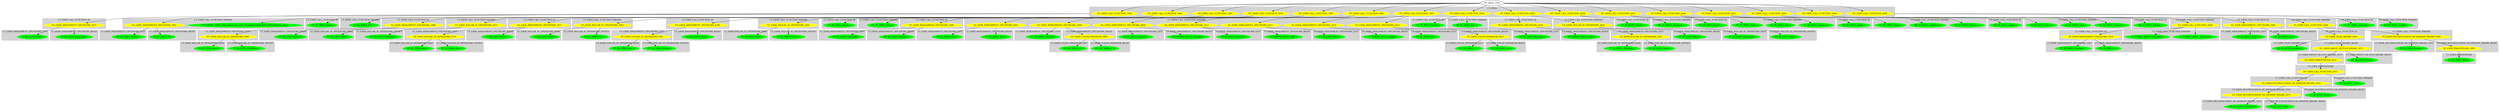 digraph {

subgraph cluster0 {
 node [style=filled,color=white];
 style=filled;
 color=lightgrey;
 label = "CT_PROG";

"NT_EXPR_CALL_FUNCTION_1956"
 [fillcolor = yellow]
"NT_EXPR_CALL_FUNCTION_1964"
 [fillcolor = yellow]
"NT_EXPR_CALL_FUNCTION_1967"
 [fillcolor = yellow]
"NT_EXPR_CALL_FUNCTION_1976"
 [fillcolor = yellow]
"NT_EXPR_CALL_FUNCTION_1985"
 [fillcolor = yellow]
"NT_EXPR_CALL_FUNCTION_1994"
 [fillcolor = yellow]
"NT_EXPR_CALL_FUNCTION_1997"
 [fillcolor = yellow]
"NT_EXPR_CALL_FUNCTION_2026"
 [fillcolor = yellow]
"NT_EXPR_CALL_FUNCTION_2029"
 [fillcolor = yellow]
"NT_EXPR_CALL_FUNCTION_2038"
 [fillcolor = yellow]
"NT_EXPR_CALL_FUNCTION_2041"
 [fillcolor = yellow]
"NT_EXPR_CALL_FUNCTION_2046"
 [fillcolor = yellow]
"NT_EXPR_CALL_FUNCTION_2051"
 [fillcolor = yellow]
"NT_EXPR_CALL_FUNCTION_2056"
 [fillcolor = yellow]
"NT_EXPR_CALL_FUNCTION_2064"
 [fillcolor = yellow]
"NT_EXPR_CALL_FUNCTION_2085"
 [fillcolor = yellow]
}
"NT_PROG_1955"->"NT_EXPR_CALL_FUNCTION_1956"
subgraph cluster1 {
 node [style=filled,color=white];
 style=filled;
 color=lightgrey;
 label = "CT_EXPR_CALL_FUNCTION_ID";

"NT_EXPR_ASSIGNMENT_OPETATORS_1957"
 [fillcolor = yellow]
}
subgraph cluster2 {
 node [style=filled,color=white];
 style=filled;
 color=lightgrey;
 label = "CT_EXPR_CALL_FUNCTION_PARAMS";

"NT_STRING_1960< http://www.uvm.edu/~dhowell/methods8/DataFiles/Tab14-7.dat >"
 [fillcolor = green]
"NT_EXPR_ASSIGNMENT_OPETATORS_1961"
 [fillcolor = yellow]
}
"NT_EXPR_CALL_FUNCTION_1956"->"NT_EXPR_ASSIGNMENT_OPETATORS_1957"
subgraph cluster3 {
 node [style=filled,color=white];
 style=filled;
 color=lightgrey;
 label = "CT_EXPR_ASSIGNMENT_OPETATORS_LEFT";

"NT_ID_1958< data >"
 [fillcolor = green]
}
subgraph cluster4 {
 node [style=filled,color=white];
 style=filled;
 color=lightgrey;
 label = "CT_EXPR_ASSIGNMENT_OPETATORS_RIGHT";

"NT_ID_1959< read.table >"
 [fillcolor = green]
}
"NT_EXPR_ASSIGNMENT_OPETATORS_1957"->"NT_ID_1958< data >"
"NT_EXPR_ASSIGNMENT_OPETATORS_1957"->"NT_ID_1959< read.table >"
"NT_EXPR_CALL_FUNCTION_1956"->"NT_STRING_1960< http://www.uvm.edu/~dhowell/methods8/DataFiles/Tab14-7.dat >"
"NT_EXPR_CALL_FUNCTION_1956"->"NT_EXPR_ASSIGNMENT_OPETATORS_1961"
subgraph cluster5 {
 node [style=filled,color=white];
 style=filled;
 color=lightgrey;
 label = "CT_EXPR_ASSIGNMENT_OPETATORS_LEFT";

"NT_ID_1962< header >"
 [fillcolor = green]
}
subgraph cluster6 {
 node [style=filled,color=white];
 style=filled;
 color=lightgrey;
 label = "CT_EXPR_ASSIGNMENT_OPETATORS_RIGHT";

"NT_ID_1963< T >"
 [fillcolor = green]
}
"NT_EXPR_ASSIGNMENT_OPETATORS_1961"->"NT_ID_1962< header >"
"NT_EXPR_ASSIGNMENT_OPETATORS_1961"->"NT_ID_1963< T >"
"NT_PROG_1955"->"NT_EXPR_CALL_FUNCTION_1964"
subgraph cluster7 {
 node [style=filled,color=white];
 style=filled;
 color=lightgrey;
 label = "CT_EXPR_CALL_FUNCTION_ID";

"NT_ID_1965< head >"
 [fillcolor = green]
}
subgraph cluster8 {
 node [style=filled,color=white];
 style=filled;
 color=lightgrey;
 label = "CT_EXPR_CALL_FUNCTION_PARAMS";

"NT_ID_1966< data >"
 [fillcolor = green]
}
"NT_EXPR_CALL_FUNCTION_1964"->"NT_ID_1965< head >"
"NT_EXPR_CALL_FUNCTION_1964"->"NT_ID_1966< data >"
"NT_PROG_1955"->"NT_EXPR_CALL_FUNCTION_1967"
subgraph cluster9 {
 node [style=filled,color=white];
 style=filled;
 color=lightgrey;
 label = "CT_EXPR_CALL_FUNCTION_ID";

"NT_EXPR_ASSIGNMENT_OPETATORS_1968"
 [fillcolor = yellow]
}
subgraph cluster10 {
 node [style=filled,color=white];
 style=filled;
 color=lightgrey;
 label = "CT_EXPR_CALL_FUNCTION_PARAMS";

"NT_EXPR_DOLLAR_AT_OPERATORS_1973"
 [fillcolor = yellow]
}
"NT_EXPR_CALL_FUNCTION_1967"->"NT_EXPR_ASSIGNMENT_OPETATORS_1968"
subgraph cluster11 {
 node [style=filled,color=white];
 style=filled;
 color=lightgrey;
 label = "CT_EXPR_ASSIGNMENT_OPETATORS_LEFT";

"NT_EXPR_DOLLAR_AT_OPERATORS_1969"
 [fillcolor = yellow]
}
subgraph cluster12 {
 node [style=filled,color=white];
 style=filled;
 color=lightgrey;
 label = "CT_EXPR_ASSIGNMENT_OPETATORS_RIGHT";

"NT_ID_1972< factor >"
 [fillcolor = green]
}
"NT_EXPR_ASSIGNMENT_OPETATORS_1968"->"NT_EXPR_DOLLAR_AT_OPERATORS_1969"
subgraph cluster13 {
 node [style=filled,color=white];
 style=filled;
 color=lightgrey;
 label = "CT_EXPR_DOLLAR_AT_OPERATORS_BASE";

"NT_ID_1970< data >"
 [fillcolor = green]
}
subgraph cluster14 {
 node [style=filled,color=white];
 style=filled;
 color=lightgrey;
 label = "CT_EXPR_DOLLAR_AT_OPERATORS_OFFSET";

"NT_ID_1971< Condition >"
 [fillcolor = green]
}
"NT_EXPR_DOLLAR_AT_OPERATORS_1969"->"NT_ID_1970< data >"
"NT_EXPR_DOLLAR_AT_OPERATORS_1969"->"NT_ID_1971< Condition >"
"NT_EXPR_ASSIGNMENT_OPETATORS_1968"->"NT_ID_1972< factor >"
"NT_EXPR_CALL_FUNCTION_1967"->"NT_EXPR_DOLLAR_AT_OPERATORS_1973"
subgraph cluster15 {
 node [style=filled,color=white];
 style=filled;
 color=lightgrey;
 label = "CT_EXPR_DOLLAR_AT_OPERATORS_BASE";

"NT_ID_1974< data >"
 [fillcolor = green]
}
subgraph cluster16 {
 node [style=filled,color=white];
 style=filled;
 color=lightgrey;
 label = "CT_EXPR_DOLLAR_AT_OPERATORS_OFFSET";

"NT_ID_1975< Condition >"
 [fillcolor = green]
}
"NT_EXPR_DOLLAR_AT_OPERATORS_1973"->"NT_ID_1974< data >"
"NT_EXPR_DOLLAR_AT_OPERATORS_1973"->"NT_ID_1975< Condition >"
"NT_PROG_1955"->"NT_EXPR_CALL_FUNCTION_1976"
subgraph cluster17 {
 node [style=filled,color=white];
 style=filled;
 color=lightgrey;
 label = "CT_EXPR_CALL_FUNCTION_ID";

"NT_EXPR_ASSIGNMENT_OPETATORS_1977"
 [fillcolor = yellow]
}
subgraph cluster18 {
 node [style=filled,color=white];
 style=filled;
 color=lightgrey;
 label = "CT_EXPR_CALL_FUNCTION_PARAMS";

"NT_EXPR_DOLLAR_AT_OPERATORS_1982"
 [fillcolor = yellow]
}
"NT_EXPR_CALL_FUNCTION_1976"->"NT_EXPR_ASSIGNMENT_OPETATORS_1977"
subgraph cluster19 {
 node [style=filled,color=white];
 style=filled;
 color=lightgrey;
 label = "CT_EXPR_ASSIGNMENT_OPETATORS_LEFT";

"NT_EXPR_DOLLAR_AT_OPERATORS_1978"
 [fillcolor = yellow]
}
subgraph cluster20 {
 node [style=filled,color=white];
 style=filled;
 color=lightgrey;
 label = "CT_EXPR_ASSIGNMENT_OPETATORS_RIGHT";

"NT_ID_1981< factor >"
 [fillcolor = green]
}
"NT_EXPR_ASSIGNMENT_OPETATORS_1977"->"NT_EXPR_DOLLAR_AT_OPERATORS_1978"
subgraph cluster21 {
 node [style=filled,color=white];
 style=filled;
 color=lightgrey;
 label = "CT_EXPR_DOLLAR_AT_OPERATORS_BASE";

"NT_ID_1979< data >"
 [fillcolor = green]
}
subgraph cluster22 {
 node [style=filled,color=white];
 style=filled;
 color=lightgrey;
 label = "CT_EXPR_DOLLAR_AT_OPERATORS_OFFSET";

"NT_ID_1980< Sex >"
 [fillcolor = green]
}
"NT_EXPR_DOLLAR_AT_OPERATORS_1978"->"NT_ID_1979< data >"
"NT_EXPR_DOLLAR_AT_OPERATORS_1978"->"NT_ID_1980< Sex >"
"NT_EXPR_ASSIGNMENT_OPETATORS_1977"->"NT_ID_1981< factor >"
"NT_EXPR_CALL_FUNCTION_1976"->"NT_EXPR_DOLLAR_AT_OPERATORS_1982"
subgraph cluster23 {
 node [style=filled,color=white];
 style=filled;
 color=lightgrey;
 label = "CT_EXPR_DOLLAR_AT_OPERATORS_BASE";

"NT_ID_1983< data >"
 [fillcolor = green]
}
subgraph cluster24 {
 node [style=filled,color=white];
 style=filled;
 color=lightgrey;
 label = "CT_EXPR_DOLLAR_AT_OPERATORS_OFFSET";

"NT_ID_1984< Sex >"
 [fillcolor = green]
}
"NT_EXPR_DOLLAR_AT_OPERATORS_1982"->"NT_ID_1983< data >"
"NT_EXPR_DOLLAR_AT_OPERATORS_1982"->"NT_ID_1984< Sex >"
"NT_PROG_1955"->"NT_EXPR_CALL_FUNCTION_1985"
subgraph cluster25 {
 node [style=filled,color=white];
 style=filled;
 color=lightgrey;
 label = "CT_EXPR_CALL_FUNCTION_ID";

"NT_EXPR_ASSIGNMENT_OPETATORS_1986"
 [fillcolor = yellow]
}
subgraph cluster26 {
 node [style=filled,color=white];
 style=filled;
 color=lightgrey;
 label = "CT_EXPR_CALL_FUNCTION_PARAMS";

"NT_EXPR_DOLLAR_AT_OPERATORS_1991"
 [fillcolor = yellow]
}
"NT_EXPR_CALL_FUNCTION_1985"->"NT_EXPR_ASSIGNMENT_OPETATORS_1986"
subgraph cluster27 {
 node [style=filled,color=white];
 style=filled;
 color=lightgrey;
 label = "CT_EXPR_ASSIGNMENT_OPETATORS_LEFT";

"NT_EXPR_DOLLAR_AT_OPERATORS_1987"
 [fillcolor = yellow]
}
subgraph cluster28 {
 node [style=filled,color=white];
 style=filled;
 color=lightgrey;
 label = "CT_EXPR_ASSIGNMENT_OPETATORS_RIGHT";

"NT_ID_1990< factor >"
 [fillcolor = green]
}
"NT_EXPR_ASSIGNMENT_OPETATORS_1986"->"NT_EXPR_DOLLAR_AT_OPERATORS_1987"
subgraph cluster29 {
 node [style=filled,color=white];
 style=filled;
 color=lightgrey;
 label = "CT_EXPR_DOLLAR_AT_OPERATORS_BASE";

"NT_ID_1988< data >"
 [fillcolor = green]
}
subgraph cluster30 {
 node [style=filled,color=white];
 style=filled;
 color=lightgrey;
 label = "CT_EXPR_DOLLAR_AT_OPERATORS_OFFSET";

"NT_ID_1989< Person >"
 [fillcolor = green]
}
"NT_EXPR_DOLLAR_AT_OPERATORS_1987"->"NT_ID_1988< data >"
"NT_EXPR_DOLLAR_AT_OPERATORS_1987"->"NT_ID_1989< Person >"
"NT_EXPR_ASSIGNMENT_OPETATORS_1986"->"NT_ID_1990< factor >"
"NT_EXPR_CALL_FUNCTION_1985"->"NT_EXPR_DOLLAR_AT_OPERATORS_1991"
subgraph cluster31 {
 node [style=filled,color=white];
 style=filled;
 color=lightgrey;
 label = "CT_EXPR_DOLLAR_AT_OPERATORS_BASE";

"NT_ID_1992< data >"
 [fillcolor = green]
}
subgraph cluster32 {
 node [style=filled,color=white];
 style=filled;
 color=lightgrey;
 label = "CT_EXPR_DOLLAR_AT_OPERATORS_OFFSET";

"NT_ID_1993< Person >"
 [fillcolor = green]
}
"NT_EXPR_DOLLAR_AT_OPERATORS_1991"->"NT_ID_1992< data >"
"NT_EXPR_DOLLAR_AT_OPERATORS_1991"->"NT_ID_1993< Person >"
"NT_PROG_1955"->"NT_EXPR_CALL_FUNCTION_1994"
subgraph cluster33 {
 node [style=filled,color=white];
 style=filled;
 color=lightgrey;
 label = "CT_EXPR_CALL_FUNCTION_ID";

"NT_ID_1995< attach >"
 [fillcolor = green]
}
subgraph cluster34 {
 node [style=filled,color=white];
 style=filled;
 color=lightgrey;
 label = "CT_EXPR_CALL_FUNCTION_PARAMS";

"NT_ID_1996< data >"
 [fillcolor = green]
}
"NT_EXPR_CALL_FUNCTION_1994"->"NT_ID_1995< attach >"
"NT_EXPR_CALL_FUNCTION_1994"->"NT_ID_1996< data >"
"NT_PROG_1955"->"NT_EXPR_CALL_FUNCTION_1997"
subgraph cluster35 {
 node [style=filled,color=white];
 style=filled;
 color=lightgrey;
 label = "CT_EXPR_CALL_FUNCTION_ID";

"NT_EXPR_ASSIGNMENT_OPETATORS_1998"
 [fillcolor = yellow]
}
subgraph cluster36 {
 node [style=filled,color=white];
 style=filled;
 color=lightgrey;
 label = "CT_EXPR_CALL_FUNCTION_PARAMS";

"NT_EXPR_ASSIGNMENT_OPETATORS_2001"
 [fillcolor = yellow]
"NT_EXPR_ASSIGNMENT_OPETATORS_2004"
 [fillcolor = yellow]
"NT_EXPR_ASSIGNMENT_OPETATORS_2009"
 [fillcolor = yellow]
"NT_EXPR_ASSIGNMENT_OPETATORS_2012"
 [fillcolor = yellow]
"NT_EXPR_ASSIGNMENT_OPETATORS_2015"
 [fillcolor = yellow]
"NT_EXPR_ASSIGNMENT_OPETATORS_2018"
 [fillcolor = yellow]
"NT_EXPR_ASSIGNMENT_OPETATORS_2023"
 [fillcolor = yellow]
}
"NT_EXPR_CALL_FUNCTION_1997"->"NT_EXPR_ASSIGNMENT_OPETATORS_1998"
subgraph cluster37 {
 node [style=filled,color=white];
 style=filled;
 color=lightgrey;
 label = "CT_EXPR_ASSIGNMENT_OPETATORS_LEFT";

"NT_ID_1999< dataLong >"
 [fillcolor = green]
}
subgraph cluster38 {
 node [style=filled,color=white];
 style=filled;
 color=lightgrey;
 label = "CT_EXPR_ASSIGNMENT_OPETATORS_RIGHT";

"NT_ID_2000< reshape >"
 [fillcolor = green]
}
"NT_EXPR_ASSIGNMENT_OPETATORS_1998"->"NT_ID_1999< dataLong >"
"NT_EXPR_ASSIGNMENT_OPETATORS_1998"->"NT_ID_2000< reshape >"
"NT_EXPR_CALL_FUNCTION_1997"->"NT_EXPR_ASSIGNMENT_OPETATORS_2001"
subgraph cluster39 {
 node [style=filled,color=white];
 style=filled;
 color=lightgrey;
 label = "CT_EXPR_ASSIGNMENT_OPETATORS_LEFT";

"NT_ID_2002< data >"
 [fillcolor = green]
}
subgraph cluster40 {
 node [style=filled,color=white];
 style=filled;
 color=lightgrey;
 label = "CT_EXPR_ASSIGNMENT_OPETATORS_RIGHT";

"NT_ID_2003< data >"
 [fillcolor = green]
}
"NT_EXPR_ASSIGNMENT_OPETATORS_2001"->"NT_ID_2002< data >"
"NT_EXPR_ASSIGNMENT_OPETATORS_2001"->"NT_ID_2003< data >"
"NT_EXPR_CALL_FUNCTION_1997"->"NT_EXPR_ASSIGNMENT_OPETATORS_2004"
subgraph cluster41 {
 node [style=filled,color=white];
 style=filled;
 color=lightgrey;
 label = "CT_EXPR_ASSIGNMENT_OPETATORS_LEFT";

"NT_ID_2005< varying >"
 [fillcolor = green]
}
subgraph cluster42 {
 node [style=filled,color=white];
 style=filled;
 color=lightgrey;
 label = "CT_EXPR_ASSIGNMENT_OPETATORS_RIGHT";

"NT_EXPR_COLON_OPERATOR_2006"
 [fillcolor = yellow]
}
"NT_EXPR_ASSIGNMENT_OPETATORS_2004"->"NT_ID_2005< varying >"
"NT_EXPR_ASSIGNMENT_OPETATORS_2004"->"NT_EXPR_COLON_OPERATOR_2006"
subgraph cluster43 {
 node [style=filled,color=white];
 style=filled;
 color=lightgrey;
 label = "CT_EXPR_COLON_OPERATOR_LEFT";

"NT_INT_2007< 4 >"
 [fillcolor = green]
}
subgraph cluster44 {
 node [style=filled,color=white];
 style=filled;
 color=lightgrey;
 label = "CT_EXPR_COLON_OPERATOR_RIGHT";

"NT_INT_2008< 7 >"
 [fillcolor = green]
}
"NT_EXPR_COLON_OPERATOR_2006"->"NT_INT_2007< 4 >"
"NT_EXPR_COLON_OPERATOR_2006"->"NT_INT_2008< 7 >"
"NT_EXPR_CALL_FUNCTION_1997"->"NT_EXPR_ASSIGNMENT_OPETATORS_2009"
subgraph cluster45 {
 node [style=filled,color=white];
 style=filled;
 color=lightgrey;
 label = "CT_EXPR_ASSIGNMENT_OPETATORS_LEFT";

"NT_ID_2010< v.names >"
 [fillcolor = green]
}
subgraph cluster46 {
 node [style=filled,color=white];
 style=filled;
 color=lightgrey;
 label = "CT_EXPR_ASSIGNMENT_OPETATORS_RIGHT";

"NT_STRING_2011< outcome >"
 [fillcolor = green]
}
"NT_EXPR_ASSIGNMENT_OPETATORS_2009"->"NT_ID_2010< v.names >"
"NT_EXPR_ASSIGNMENT_OPETATORS_2009"->"NT_STRING_2011< outcome >"
"NT_EXPR_CALL_FUNCTION_1997"->"NT_EXPR_ASSIGNMENT_OPETATORS_2012"
subgraph cluster47 {
 node [style=filled,color=white];
 style=filled;
 color=lightgrey;
 label = "CT_EXPR_ASSIGNMENT_OPETATORS_LEFT";

"NT_ID_2013< timevar >"
 [fillcolor = green]
}
subgraph cluster48 {
 node [style=filled,color=white];
 style=filled;
 color=lightgrey;
 label = "CT_EXPR_ASSIGNMENT_OPETATORS_RIGHT";

"NT_STRING_2014< Time >"
 [fillcolor = green]
}
"NT_EXPR_ASSIGNMENT_OPETATORS_2012"->"NT_ID_2013< timevar >"
"NT_EXPR_ASSIGNMENT_OPETATORS_2012"->"NT_STRING_2014< Time >"
"NT_EXPR_CALL_FUNCTION_1997"->"NT_EXPR_ASSIGNMENT_OPETATORS_2015"
subgraph cluster49 {
 node [style=filled,color=white];
 style=filled;
 color=lightgrey;
 label = "CT_EXPR_ASSIGNMENT_OPETATORS_LEFT";

"NT_ID_2016< idvar >"
 [fillcolor = green]
}
subgraph cluster50 {
 node [style=filled,color=white];
 style=filled;
 color=lightgrey;
 label = "CT_EXPR_ASSIGNMENT_OPETATORS_RIGHT";

"NT_STRING_2017< subject >"
 [fillcolor = green]
}
"NT_EXPR_ASSIGNMENT_OPETATORS_2015"->"NT_ID_2016< idvar >"
"NT_EXPR_ASSIGNMENT_OPETATORS_2015"->"NT_STRING_2017< subject >"
"NT_EXPR_CALL_FUNCTION_1997"->"NT_EXPR_ASSIGNMENT_OPETATORS_2018"
subgraph cluster51 {
 node [style=filled,color=white];
 style=filled;
 color=lightgrey;
 label = "CT_EXPR_ASSIGNMENT_OPETATORS_LEFT";

"NT_ID_2019< ids >"
 [fillcolor = green]
}
subgraph cluster52 {
 node [style=filled,color=white];
 style=filled;
 color=lightgrey;
 label = "CT_EXPR_ASSIGNMENT_OPETATORS_RIGHT";

"NT_EXPR_COLON_OPERATOR_2020"
 [fillcolor = yellow]
}
"NT_EXPR_ASSIGNMENT_OPETATORS_2018"->"NT_ID_2019< ids >"
"NT_EXPR_ASSIGNMENT_OPETATORS_2018"->"NT_EXPR_COLON_OPERATOR_2020"
subgraph cluster53 {
 node [style=filled,color=white];
 style=filled;
 color=lightgrey;
 label = "CT_EXPR_COLON_OPERATOR_LEFT";

"NT_INT_2021< 1 >"
 [fillcolor = green]
}
subgraph cluster54 {
 node [style=filled,color=white];
 style=filled;
 color=lightgrey;
 label = "CT_EXPR_COLON_OPERATOR_RIGHT";

"NT_INT_2022< 40 >"
 [fillcolor = green]
}
"NT_EXPR_COLON_OPERATOR_2020"->"NT_INT_2021< 1 >"
"NT_EXPR_COLON_OPERATOR_2020"->"NT_INT_2022< 40 >"
"NT_EXPR_CALL_FUNCTION_1997"->"NT_EXPR_ASSIGNMENT_OPETATORS_2023"
subgraph cluster55 {
 node [style=filled,color=white];
 style=filled;
 color=lightgrey;
 label = "CT_EXPR_ASSIGNMENT_OPETATORS_LEFT";

"NT_ID_2024< direction >"
 [fillcolor = green]
}
subgraph cluster56 {
 node [style=filled,color=white];
 style=filled;
 color=lightgrey;
 label = "CT_EXPR_ASSIGNMENT_OPETATORS_RIGHT";

"NT_STRING_2025< long >"
 [fillcolor = green]
}
"NT_EXPR_ASSIGNMENT_OPETATORS_2023"->"NT_ID_2024< direction >"
"NT_EXPR_ASSIGNMENT_OPETATORS_2023"->"NT_STRING_2025< long >"
"NT_PROG_1955"->"NT_EXPR_CALL_FUNCTION_2026"
subgraph cluster57 {
 node [style=filled,color=white];
 style=filled;
 color=lightgrey;
 label = "CT_EXPR_CALL_FUNCTION_ID";

"NT_ID_2027< detach >"
 [fillcolor = green]
}
subgraph cluster58 {
 node [style=filled,color=white];
 style=filled;
 color=lightgrey;
 label = "CT_EXPR_CALL_FUNCTION_PARAMS";

"NT_ID_2028< data >"
 [fillcolor = green]
}
"NT_EXPR_CALL_FUNCTION_2026"->"NT_ID_2027< detach >"
"NT_EXPR_CALL_FUNCTION_2026"->"NT_ID_2028< data >"
"NT_PROG_1955"->"NT_EXPR_CALL_FUNCTION_2029"
subgraph cluster59 {
 node [style=filled,color=white];
 style=filled;
 color=lightgrey;
 label = "CT_EXPR_CALL_FUNCTION_ID";

"NT_EXPR_ASSIGNMENT_OPETATORS_2030"
 [fillcolor = yellow]
}
subgraph cluster60 {
 node [style=filled,color=white];
 style=filled;
 color=lightgrey;
 label = "CT_EXPR_CALL_FUNCTION_PARAMS";

"NT_EXPR_DOLLAR_AT_OPERATORS_2035"
 [fillcolor = yellow]
}
"NT_EXPR_CALL_FUNCTION_2029"->"NT_EXPR_ASSIGNMENT_OPETATORS_2030"
subgraph cluster61 {
 node [style=filled,color=white];
 style=filled;
 color=lightgrey;
 label = "CT_EXPR_ASSIGNMENT_OPETATORS_LEFT";

"NT_EXPR_DOLLAR_AT_OPERATORS_2031"
 [fillcolor = yellow]
}
subgraph cluster62 {
 node [style=filled,color=white];
 style=filled;
 color=lightgrey;
 label = "CT_EXPR_ASSIGNMENT_OPETATORS_RIGHT";

"NT_ID_2034< factor >"
 [fillcolor = green]
}
"NT_EXPR_ASSIGNMENT_OPETATORS_2030"->"NT_EXPR_DOLLAR_AT_OPERATORS_2031"
subgraph cluster63 {
 node [style=filled,color=white];
 style=filled;
 color=lightgrey;
 label = "CT_EXPR_DOLLAR_AT_OPERATORS_BASE";

"NT_ID_2032< dataLong >"
 [fillcolor = green]
}
subgraph cluster64 {
 node [style=filled,color=white];
 style=filled;
 color=lightgrey;
 label = "CT_EXPR_DOLLAR_AT_OPERATORS_OFFSET";

"NT_ID_2033< Time >"
 [fillcolor = green]
}
"NT_EXPR_DOLLAR_AT_OPERATORS_2031"->"NT_ID_2032< dataLong >"
"NT_EXPR_DOLLAR_AT_OPERATORS_2031"->"NT_ID_2033< Time >"
"NT_EXPR_ASSIGNMENT_OPETATORS_2030"->"NT_ID_2034< factor >"
"NT_EXPR_CALL_FUNCTION_2029"->"NT_EXPR_DOLLAR_AT_OPERATORS_2035"
subgraph cluster65 {
 node [style=filled,color=white];
 style=filled;
 color=lightgrey;
 label = "CT_EXPR_DOLLAR_AT_OPERATORS_BASE";

"NT_ID_2036< dataLong >"
 [fillcolor = green]
}
subgraph cluster66 {
 node [style=filled,color=white];
 style=filled;
 color=lightgrey;
 label = "CT_EXPR_DOLLAR_AT_OPERATORS_OFFSET";

"NT_ID_2037< Time >"
 [fillcolor = green]
}
"NT_EXPR_DOLLAR_AT_OPERATORS_2035"->"NT_ID_2036< dataLong >"
"NT_EXPR_DOLLAR_AT_OPERATORS_2035"->"NT_ID_2037< Time >"
"NT_PROG_1955"->"NT_EXPR_CALL_FUNCTION_2038"
subgraph cluster67 {
 node [style=filled,color=white];
 style=filled;
 color=lightgrey;
 label = "CT_EXPR_CALL_FUNCTION_ID";

"NT_ID_2039< attach >"
 [fillcolor = green]
}
subgraph cluster68 {
 node [style=filled,color=white];
 style=filled;
 color=lightgrey;
 label = "CT_EXPR_CALL_FUNCTION_PARAMS";

"NT_ID_2040< dataLong >"
 [fillcolor = green]
}
"NT_EXPR_CALL_FUNCTION_2038"->"NT_ID_2039< attach >"
"NT_EXPR_CALL_FUNCTION_2038"->"NT_ID_2040< dataLong >"
"NT_PROG_1955"->"NT_EXPR_CALL_FUNCTION_2041"
subgraph cluster69 {
 node [style=filled,color=white];
 style=filled;
 color=lightgrey;
 label = "CT_EXPR_CALL_FUNCTION_ID";

"NT_ID_2042< tapply >"
 [fillcolor = green]
}
subgraph cluster70 {
 node [style=filled,color=white];
 style=filled;
 color=lightgrey;
 label = "CT_EXPR_CALL_FUNCTION_PARAMS";

"NT_ID_2043< outcome >"
 [fillcolor = green]
"NT_ID_2044< Sex >"
 [fillcolor = green]
"NT_ID_2045< mean >"
 [fillcolor = green]
}
"NT_EXPR_CALL_FUNCTION_2041"->"NT_ID_2042< tapply >"
"NT_EXPR_CALL_FUNCTION_2041"->"NT_ID_2043< outcome >"
"NT_EXPR_CALL_FUNCTION_2041"->"NT_ID_2044< Sex >"
"NT_EXPR_CALL_FUNCTION_2041"->"NT_ID_2045< mean >"
"NT_PROG_1955"->"NT_EXPR_CALL_FUNCTION_2046"
subgraph cluster71 {
 node [style=filled,color=white];
 style=filled;
 color=lightgrey;
 label = "CT_EXPR_CALL_FUNCTION_ID";

"NT_ID_2047< tapply >"
 [fillcolor = green]
}
subgraph cluster72 {
 node [style=filled,color=white];
 style=filled;
 color=lightgrey;
 label = "CT_EXPR_CALL_FUNCTION_PARAMS";

"NT_ID_2048< outcome >"
 [fillcolor = green]
"NT_ID_2049< Condition >"
 [fillcolor = green]
"NT_ID_2050< mean >"
 [fillcolor = green]
}
"NT_EXPR_CALL_FUNCTION_2046"->"NT_ID_2047< tapply >"
"NT_EXPR_CALL_FUNCTION_2046"->"NT_ID_2048< outcome >"
"NT_EXPR_CALL_FUNCTION_2046"->"NT_ID_2049< Condition >"
"NT_EXPR_CALL_FUNCTION_2046"->"NT_ID_2050< mean >"
"NT_PROG_1955"->"NT_EXPR_CALL_FUNCTION_2051"
subgraph cluster73 {
 node [style=filled,color=white];
 style=filled;
 color=lightgrey;
 label = "CT_EXPR_CALL_FUNCTION_ID";

"NT_ID_2052< tapply >"
 [fillcolor = green]
}
subgraph cluster74 {
 node [style=filled,color=white];
 style=filled;
 color=lightgrey;
 label = "CT_EXPR_CALL_FUNCTION_PARAMS";

"NT_ID_2053< outcome >"
 [fillcolor = green]
"NT_ID_2054< time >"
 [fillcolor = green]
"NT_ID_2055< mean >"
 [fillcolor = green]
}
"NT_EXPR_CALL_FUNCTION_2051"->"NT_ID_2052< tapply >"
"NT_EXPR_CALL_FUNCTION_2051"->"NT_ID_2053< outcome >"
"NT_EXPR_CALL_FUNCTION_2051"->"NT_ID_2054< time >"
"NT_EXPR_CALL_FUNCTION_2051"->"NT_ID_2055< mean >"
"NT_PROG_1955"->"NT_EXPR_CALL_FUNCTION_2056"
subgraph cluster75 {
 node [style=filled,color=white];
 style=filled;
 color=lightgrey;
 label = "CT_EXPR_CALL_FUNCTION_ID";

"NT_ID_2057< options >"
 [fillcolor = green]
}
subgraph cluster76 {
 node [style=filled,color=white];
 style=filled;
 color=lightgrey;
 label = "CT_EXPR_CALL_FUNCTION_PARAMS";

"NT_EXPR_CALL_FUNCTION_2058"
 [fillcolor = yellow]
}
"NT_EXPR_CALL_FUNCTION_2056"->"NT_ID_2057< options >"
"NT_EXPR_CALL_FUNCTION_2056"->"NT_EXPR_CALL_FUNCTION_2058"
subgraph cluster77 {
 node [style=filled,color=white];
 style=filled;
 color=lightgrey;
 label = "CT_EXPR_CALL_FUNCTION_ID";

"NT_EXPR_ASSIGNMENT_OPETATORS_2059"
 [fillcolor = yellow]
}
subgraph cluster78 {
 node [style=filled,color=white];
 style=filled;
 color=lightgrey;
 label = "CT_EXPR_CALL_FUNCTION_PARAMS";

"NT_STRING_2062< contr.sum >"
 [fillcolor = green]
"NT_STRING_2063< contr.poly >"
 [fillcolor = green]
}
"NT_EXPR_CALL_FUNCTION_2058"->"NT_EXPR_ASSIGNMENT_OPETATORS_2059"
subgraph cluster79 {
 node [style=filled,color=white];
 style=filled;
 color=lightgrey;
 label = "CT_EXPR_ASSIGNMENT_OPETATORS_LEFT";

"NT_ID_2060< contrasts >"
 [fillcolor = green]
}
subgraph cluster80 {
 node [style=filled,color=white];
 style=filled;
 color=lightgrey;
 label = "CT_EXPR_ASSIGNMENT_OPETATORS_RIGHT";

"NT_ID_2061< c >"
 [fillcolor = green]
}
"NT_EXPR_ASSIGNMENT_OPETATORS_2059"->"NT_ID_2060< contrasts >"
"NT_EXPR_ASSIGNMENT_OPETATORS_2059"->"NT_ID_2061< c >"
"NT_EXPR_CALL_FUNCTION_2058"->"NT_STRING_2062< contr.sum >"
"NT_EXPR_CALL_FUNCTION_2058"->"NT_STRING_2063< contr.poly >"
"NT_PROG_1955"->"NT_EXPR_CALL_FUNCTION_2064"
subgraph cluster81 {
 node [style=filled,color=white];
 style=filled;
 color=lightgrey;
 label = "CT_EXPR_CALL_FUNCTION_ID";

"NT_EXPR_ASSIGNMENT_OPETATORS_2065"
 [fillcolor = yellow]
}
subgraph cluster82 {
 node [style=filled,color=white];
 style=filled;
 color=lightgrey;
 label = "CT_EXPR_CALL_FUNCTION_PARAMS";

"NT_EXPR_CALL_FUNCTION_2068"
 [fillcolor = yellow]
}
"NT_EXPR_CALL_FUNCTION_2064"->"NT_EXPR_ASSIGNMENT_OPETATORS_2065"
subgraph cluster83 {
 node [style=filled,color=white];
 style=filled;
 color=lightgrey;
 label = "CT_EXPR_ASSIGNMENT_OPETATORS_LEFT";

"NT_ID_2066< model1 >"
 [fillcolor = green]
}
subgraph cluster84 {
 node [style=filled,color=white];
 style=filled;
 color=lightgrey;
 label = "CT_EXPR_ASSIGNMENT_OPETATORS_RIGHT";

"NT_ID_2067< aov >"
 [fillcolor = green]
}
"NT_EXPR_ASSIGNMENT_OPETATORS_2065"->"NT_ID_2066< model1 >"
"NT_EXPR_ASSIGNMENT_OPETATORS_2065"->"NT_ID_2067< aov >"
"NT_EXPR_CALL_FUNCTION_2064"->"NT_EXPR_CALL_FUNCTION_2068"
subgraph cluster85 {
 node [style=filled,color=white];
 style=filled;
 color=lightgrey;
 label = "CT_EXPR_CALL_FUNCTION_ID";

"NT_EXPR_TILDE_BINARY_2069"
 [fillcolor = yellow]
}
subgraph cluster86 {
 node [style=filled,color=white];
 style=filled;
 color=lightgrey;
 label = "CT_EXPR_CALL_FUNCTION_PARAMS";

"NT_EXPR_MULTIPLICATION_OR_DIVISION_BINARY_2081"
 [fillcolor = yellow]
}
"NT_EXPR_CALL_FUNCTION_2068"->"NT_EXPR_TILDE_BINARY_2069"
subgraph cluster87 {
 node [style=filled,color=white];
 style=filled;
 color=lightgrey;
 label = "CT_EXPR_TILDE_BINARY_LEFT";

"NT_ID_2070< outcome >"
 [fillcolor = green]
}
subgraph cluster88 {
 node [style=filled,color=white];
 style=filled;
 color=lightgrey;
 label = "CT_EXPR_TILDE_BINARY_RIGHT";

"NT_EXPR_MINUS_OR_PLUS_BINARY_2071"
 [fillcolor = yellow]
}
"NT_EXPR_TILDE_BINARY_2069"->"NT_ID_2070< outcome >"
"NT_EXPR_TILDE_BINARY_2069"->"NT_EXPR_MINUS_OR_PLUS_BINARY_2071"
subgraph cluster89 {
 node [style=filled,color=white];
 style=filled;
 color=lightgrey;
 label = "CT_EXPR_MINUS_OR_PLUS_BINARY_LEFT";

"NT_EXPR_PARENTHESIS_2072"
 [fillcolor = yellow]
}
subgraph cluster90 {
 node [style=filled,color=white];
 style=filled;
 color=lightgrey;
 label = "CT_EXPR_MINUS_OR_PLUS_BINARY_RIGHT";

"NT_ID_2080< Error >"
 [fillcolor = green]
}
"NT_EXPR_MINUS_OR_PLUS_BINARY_2071"->"NT_EXPR_PARENTHESIS_2072"
subgraph cluster91 {
 node [style=filled,color=white];
 style=filled;
 color=lightgrey;
 label = "CT_EXPR_PARENTHESIS";

"NT_EXPR_CALL_FUNCTION_2073"
 [fillcolor = yellow]
}
"NT_EXPR_PARENTHESIS_2072"->"NT_EXPR_CALL_FUNCTION_2073"
subgraph cluster92 {
 node [style=filled,color=white];
 style=filled;
 color=lightgrey;
 label = "CT_EXPR_CALL_FUNCTION_ID";

"NT_EXPR_MULTIPLICATION_OR_DIVISION_BINARY_2074"
 [fillcolor = yellow]
}
subgraph cluster93 {
 node [style=filled,color=white];
 style=filled;
 color=lightgrey;
 label = "CT_EXPR_CALL_FUNCTION_PARAMS";

"NT_ID_2079< Time >"
 [fillcolor = green]
}
"NT_EXPR_CALL_FUNCTION_2073"->"NT_EXPR_MULTIPLICATION_OR_DIVISION_BINARY_2074"
subgraph cluster94 {
 node [style=filled,color=white];
 style=filled;
 color=lightgrey;
 label = "CT_EXPR_MULTIPLICATION_OR_DIVISION_BINARY_LEFT";

"NT_EXPR_MULTIPLICATION_OR_DIVISION_BINARY_2075"
 [fillcolor = yellow]
}
subgraph cluster95 {
 node [style=filled,color=white];
 style=filled;
 color=lightgrey;
 label = "CT_EXPR_MULTIPLICATION_OR_DIVISION_BINARY_RIGHT";

"NT_ID_2078< factor >"
 [fillcolor = green]
}
"NT_EXPR_MULTIPLICATION_OR_DIVISION_BINARY_2074"->"NT_EXPR_MULTIPLICATION_OR_DIVISION_BINARY_2075"
subgraph cluster96 {
 node [style=filled,color=white];
 style=filled;
 color=lightgrey;
 label = "CT_EXPR_MULTIPLICATION_OR_DIVISION_BINARY_LEFT";

"NT_ID_2076< Condition >"
 [fillcolor = green]
}
subgraph cluster97 {
 node [style=filled,color=white];
 style=filled;
 color=lightgrey;
 label = "CT_EXPR_MULTIPLICATION_OR_DIVISION_BINARY_RIGHT";

"NT_ID_2077< Sex >"
 [fillcolor = green]
}
"NT_EXPR_MULTIPLICATION_OR_DIVISION_BINARY_2075"->"NT_ID_2076< Condition >"
"NT_EXPR_MULTIPLICATION_OR_DIVISION_BINARY_2075"->"NT_ID_2077< Sex >"
"NT_EXPR_MULTIPLICATION_OR_DIVISION_BINARY_2074"->"NT_ID_2078< factor >"
"NT_EXPR_CALL_FUNCTION_2073"->"NT_ID_2079< Time >"
"NT_EXPR_MINUS_OR_PLUS_BINARY_2071"->"NT_ID_2080< Error >"
"NT_EXPR_CALL_FUNCTION_2068"->"NT_EXPR_MULTIPLICATION_OR_DIVISION_BINARY_2081"
subgraph cluster98 {
 node [style=filled,color=white];
 style=filled;
 color=lightgrey;
 label = "CT_EXPR_MULTIPLICATION_OR_DIVISION_BINARY_LEFT";

"NT_ID_2082< Person >"
 [fillcolor = green]
}
subgraph cluster99 {
 node [style=filled,color=white];
 style=filled;
 color=lightgrey;
 label = "CT_EXPR_MULTIPLICATION_OR_DIVISION_BINARY_RIGHT";

"NT_EXPR_PARENTHESIS_2083"
 [fillcolor = yellow]
}
"NT_EXPR_MULTIPLICATION_OR_DIVISION_BINARY_2081"->"NT_ID_2082< Person >"
"NT_EXPR_MULTIPLICATION_OR_DIVISION_BINARY_2081"->"NT_EXPR_PARENTHESIS_2083"
subgraph cluster100 {
 node [style=filled,color=white];
 style=filled;
 color=lightgrey;
 label = "CT_EXPR_PARENTHESIS";

"NT_ID_2084< Time >"
 [fillcolor = green]
}
"NT_EXPR_PARENTHESIS_2083"->"NT_ID_2084< Time >"
"NT_PROG_1955"->"NT_EXPR_CALL_FUNCTION_2085"
subgraph cluster101 {
 node [style=filled,color=white];
 style=filled;
 color=lightgrey;
 label = "CT_EXPR_CALL_FUNCTION_ID";

"NT_ID_2086< summary >"
 [fillcolor = green]
}
subgraph cluster102 {
 node [style=filled,color=white];
 style=filled;
 color=lightgrey;
 label = "CT_EXPR_CALL_FUNCTION_PARAMS";

"NT_ID_2087< model1 >"
 [fillcolor = green]
}
"NT_EXPR_CALL_FUNCTION_2085"->"NT_ID_2086< summary >"
"NT_EXPR_CALL_FUNCTION_2085"->"NT_ID_2087< model1 >"
}

